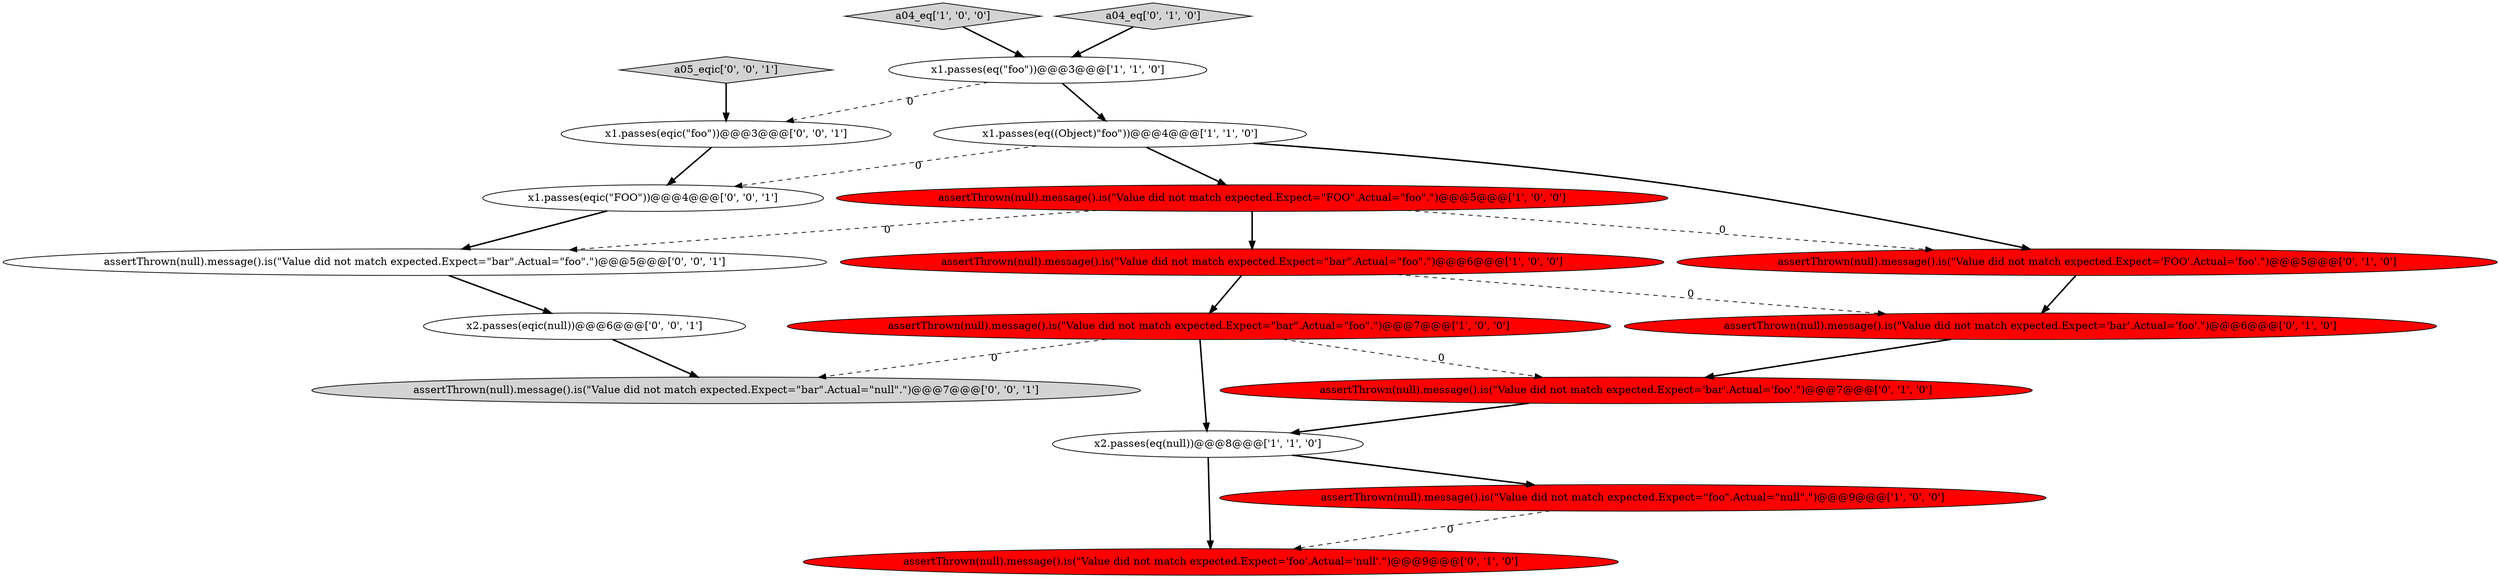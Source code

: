 digraph {
1 [style = filled, label = "assertThrown(null).message().is(\"Value did not match expected.Expect=\"bar\".Actual=\"foo\".\")@@@6@@@['1', '0', '0']", fillcolor = red, shape = ellipse image = "AAA1AAABBB1BBB"];
5 [style = filled, label = "assertThrown(null).message().is(\"Value did not match expected.Expect=\"bar\".Actual=\"foo\".\")@@@7@@@['1', '0', '0']", fillcolor = red, shape = ellipse image = "AAA1AAABBB1BBB"];
13 [style = filled, label = "assertThrown(null).message().is(\"Value did not match expected.Expect=\"bar\".Actual=\"null\".\")@@@7@@@['0', '0', '1']", fillcolor = lightgray, shape = ellipse image = "AAA0AAABBB3BBB"];
6 [style = filled, label = "x2.passes(eq(null))@@@8@@@['1', '1', '0']", fillcolor = white, shape = ellipse image = "AAA0AAABBB1BBB"];
15 [style = filled, label = "x1.passes(eqic(\"FOO\"))@@@4@@@['0', '0', '1']", fillcolor = white, shape = ellipse image = "AAA0AAABBB3BBB"];
16 [style = filled, label = "x2.passes(eqic(null))@@@6@@@['0', '0', '1']", fillcolor = white, shape = ellipse image = "AAA0AAABBB3BBB"];
18 [style = filled, label = "x1.passes(eqic(\"foo\"))@@@3@@@['0', '0', '1']", fillcolor = white, shape = ellipse image = "AAA0AAABBB3BBB"];
3 [style = filled, label = "assertThrown(null).message().is(\"Value did not match expected.Expect=\"FOO\".Actual=\"foo\".\")@@@5@@@['1', '0', '0']", fillcolor = red, shape = ellipse image = "AAA1AAABBB1BBB"];
11 [style = filled, label = "assertThrown(null).message().is(\"Value did not match expected.Expect='bar'.Actual='foo'.\")@@@6@@@['0', '1', '0']", fillcolor = red, shape = ellipse image = "AAA1AAABBB2BBB"];
12 [style = filled, label = "assertThrown(null).message().is(\"Value did not match expected.Expect='foo'.Actual='null'.\")@@@9@@@['0', '1', '0']", fillcolor = red, shape = ellipse image = "AAA1AAABBB2BBB"];
8 [style = filled, label = "assertThrown(null).message().is(\"Value did not match expected.Expect='FOO'.Actual='foo'.\")@@@5@@@['0', '1', '0']", fillcolor = red, shape = ellipse image = "AAA1AAABBB2BBB"];
14 [style = filled, label = "assertThrown(null).message().is(\"Value did not match expected.Expect=\"bar\".Actual=\"foo\".\")@@@5@@@['0', '0', '1']", fillcolor = white, shape = ellipse image = "AAA0AAABBB3BBB"];
10 [style = filled, label = "assertThrown(null).message().is(\"Value did not match expected.Expect='bar'.Actual='foo'.\")@@@7@@@['0', '1', '0']", fillcolor = red, shape = ellipse image = "AAA1AAABBB2BBB"];
2 [style = filled, label = "a04_eq['1', '0', '0']", fillcolor = lightgray, shape = diamond image = "AAA0AAABBB1BBB"];
7 [style = filled, label = "x1.passes(eq((Object)\"foo\"))@@@4@@@['1', '1', '0']", fillcolor = white, shape = ellipse image = "AAA0AAABBB1BBB"];
9 [style = filled, label = "a04_eq['0', '1', '0']", fillcolor = lightgray, shape = diamond image = "AAA0AAABBB2BBB"];
0 [style = filled, label = "assertThrown(null).message().is(\"Value did not match expected.Expect=\"foo\".Actual=\"null\".\")@@@9@@@['1', '0', '0']", fillcolor = red, shape = ellipse image = "AAA1AAABBB1BBB"];
4 [style = filled, label = "x1.passes(eq(\"foo\"))@@@3@@@['1', '1', '0']", fillcolor = white, shape = ellipse image = "AAA0AAABBB1BBB"];
17 [style = filled, label = "a05_eqic['0', '0', '1']", fillcolor = lightgray, shape = diamond image = "AAA0AAABBB3BBB"];
1->5 [style = bold, label=""];
14->16 [style = bold, label=""];
4->18 [style = dashed, label="0"];
5->13 [style = dashed, label="0"];
16->13 [style = bold, label=""];
3->1 [style = bold, label=""];
15->14 [style = bold, label=""];
9->4 [style = bold, label=""];
18->15 [style = bold, label=""];
6->0 [style = bold, label=""];
0->12 [style = dashed, label="0"];
7->8 [style = bold, label=""];
2->4 [style = bold, label=""];
10->6 [style = bold, label=""];
7->3 [style = bold, label=""];
4->7 [style = bold, label=""];
5->6 [style = bold, label=""];
5->10 [style = dashed, label="0"];
11->10 [style = bold, label=""];
1->11 [style = dashed, label="0"];
7->15 [style = dashed, label="0"];
3->8 [style = dashed, label="0"];
3->14 [style = dashed, label="0"];
8->11 [style = bold, label=""];
17->18 [style = bold, label=""];
6->12 [style = bold, label=""];
}
